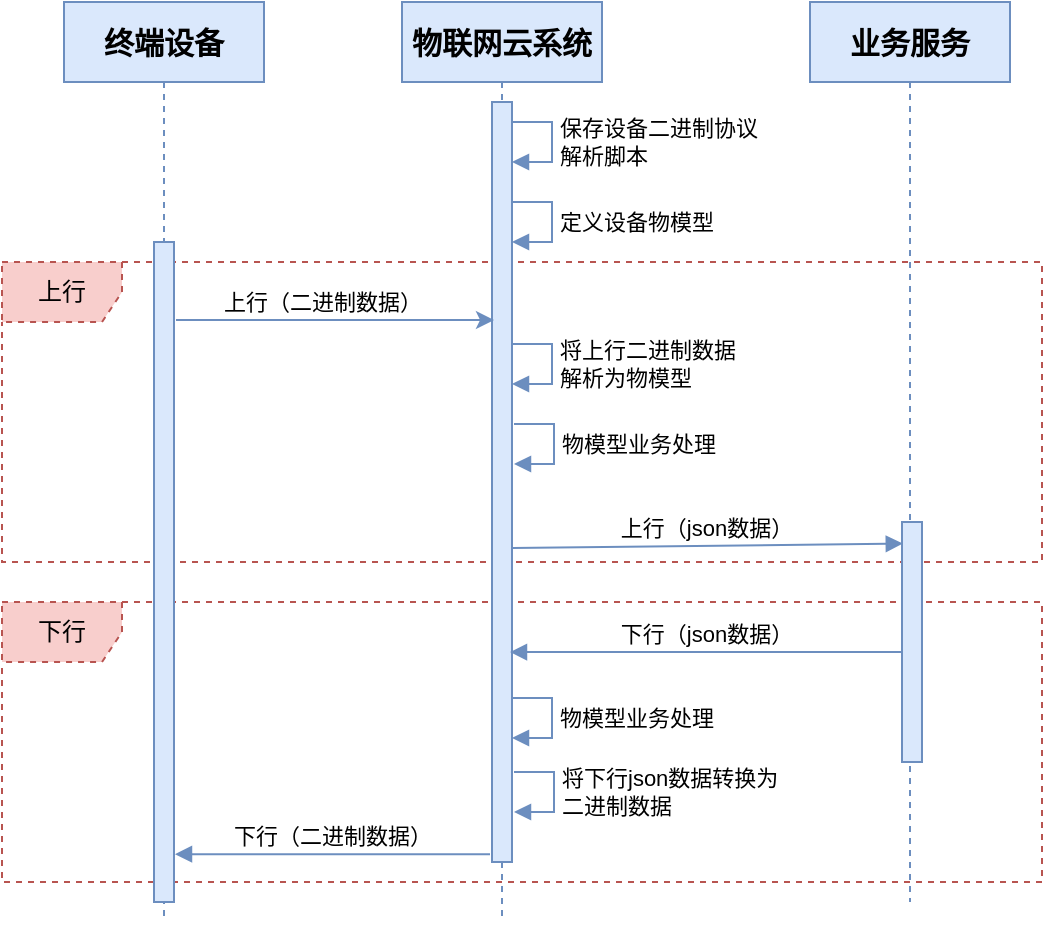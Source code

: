 <mxfile version="14.4.3" type="github">
  <diagram name="Page-1" id="13e1069c-82ec-6db2-03f1-153e76fe0fe0">
    <mxGraphModel dx="845" dy="533" grid="1" gridSize="10" guides="1" tooltips="1" connect="1" arrows="1" fold="1" page="1" pageScale="1" pageWidth="1100" pageHeight="850" background="#ffffff" math="0" shadow="0">
      <root>
        <mxCell id="0" />
        <mxCell id="1" parent="0" />
        <mxCell id="eDhqJT5U7gtRRGFcJq34-20" value="下行" style="shape=umlFrame;whiteSpace=wrap;html=1;dashed=1;fillColor=#f8cecc;strokeColor=#b85450;fontStyle=0" vertex="1" parent="1">
          <mxGeometry x="40" y="380" width="520" height="140" as="geometry" />
        </mxCell>
        <mxCell id="eDhqJT5U7gtRRGFcJq34-19" value="上行" style="shape=umlFrame;whiteSpace=wrap;html=1;dashed=1;fillColor=#f8cecc;strokeColor=#b85450;fontStyle=0" vertex="1" parent="1">
          <mxGeometry x="40" y="210" width="520" height="150" as="geometry" />
        </mxCell>
        <mxCell id="7baba1c4bc27f4b0-2" value="物联网云系统" style="shape=umlLifeline;perimeter=lifelinePerimeter;whiteSpace=wrap;html=1;container=1;collapsible=0;recursiveResize=0;outlineConnect=0;shadow=0;comic=0;labelBackgroundColor=none;strokeWidth=1;fontFamily=Verdana;fontSize=15;align=center;fillColor=#dae8fc;strokeColor=#6c8ebf;fontStyle=1" parent="1" vertex="1">
          <mxGeometry x="240" y="80" width="100" height="460" as="geometry" />
        </mxCell>
        <mxCell id="7baba1c4bc27f4b0-10" value="" style="html=1;points=[];perimeter=orthogonalPerimeter;shadow=0;comic=0;labelBackgroundColor=none;strokeWidth=1;fontFamily=Verdana;fontSize=12;align=center;fillColor=#dae8fc;strokeColor=#6c8ebf;fontStyle=0" parent="7baba1c4bc27f4b0-2" vertex="1">
          <mxGeometry x="45" y="50" width="10" height="380" as="geometry" />
        </mxCell>
        <mxCell id="eDhqJT5U7gtRRGFcJq34-7" value="&lt;div&gt;&lt;span style=&quot;font-size: 11px&quot;&gt;保存设备二进制&lt;/span&gt;协议&lt;/div&gt;&lt;div&gt;解析脚本&lt;/div&gt;" style="edgeStyle=orthogonalEdgeStyle;html=1;align=left;spacingLeft=2;endArrow=block;rounded=0;entryX=1;entryY=0;fillColor=#dae8fc;strokeColor=#6c8ebf;fontStyle=0" edge="1" parent="7baba1c4bc27f4b0-2">
          <mxGeometry relative="1" as="geometry">
            <mxPoint x="55" y="60" as="sourcePoint" />
            <Array as="points">
              <mxPoint x="75" y="60" />
            </Array>
            <mxPoint x="55" y="80" as="targetPoint" />
          </mxGeometry>
        </mxCell>
        <mxCell id="eDhqJT5U7gtRRGFcJq34-12" value="上行（json数据）" style="html=1;verticalAlign=bottom;endArrow=block;entryX=0.04;entryY=0.09;entryDx=0;entryDy=0;entryPerimeter=0;fillColor=#dae8fc;strokeColor=#6c8ebf;fontStyle=0" edge="1" parent="7baba1c4bc27f4b0-2" target="7baba1c4bc27f4b0-13">
          <mxGeometry width="80" relative="1" as="geometry">
            <mxPoint x="55" y="273" as="sourcePoint" />
            <mxPoint x="130" y="270" as="targetPoint" />
          </mxGeometry>
        </mxCell>
        <mxCell id="7baba1c4bc27f4b0-3" value="业务服务" style="shape=umlLifeline;perimeter=lifelinePerimeter;whiteSpace=wrap;html=1;container=1;collapsible=0;recursiveResize=0;outlineConnect=0;shadow=0;comic=0;labelBackgroundColor=none;strokeWidth=1;fontFamily=Verdana;fontSize=15;align=center;fillColor=#dae8fc;strokeColor=#6c8ebf;fontStyle=1" parent="1" vertex="1">
          <mxGeometry x="444" y="80" width="100" height="450" as="geometry" />
        </mxCell>
        <mxCell id="7baba1c4bc27f4b0-13" value="" style="html=1;points=[];perimeter=orthogonalPerimeter;shadow=0;comic=0;labelBackgroundColor=none;strokeWidth=1;fontFamily=Verdana;fontSize=12;align=center;fillColor=#dae8fc;strokeColor=#6c8ebf;fontStyle=0" parent="7baba1c4bc27f4b0-3" vertex="1">
          <mxGeometry x="46" y="260" width="10" height="120" as="geometry" />
        </mxCell>
        <mxCell id="7baba1c4bc27f4b0-8" value="终端设备" style="shape=umlLifeline;perimeter=lifelinePerimeter;whiteSpace=wrap;html=1;container=1;collapsible=0;recursiveResize=0;outlineConnect=0;shadow=0;comic=0;labelBackgroundColor=none;strokeWidth=1;fontFamily=Verdana;fontSize=15;align=center;fillColor=#dae8fc;strokeColor=#6c8ebf;fontStyle=1" parent="1" vertex="1">
          <mxGeometry x="71" y="80" width="100" height="460" as="geometry" />
        </mxCell>
        <mxCell id="7baba1c4bc27f4b0-9" value="" style="html=1;points=[];perimeter=orthogonalPerimeter;shadow=0;comic=0;labelBackgroundColor=none;strokeWidth=1;fontFamily=Verdana;fontSize=12;align=center;fillColor=#dae8fc;strokeColor=#6c8ebf;fontStyle=0" parent="7baba1c4bc27f4b0-8" vertex="1">
          <mxGeometry x="45" y="120" width="10" height="330" as="geometry" />
        </mxCell>
        <mxCell id="eDhqJT5U7gtRRGFcJq34-8" value="定义设备物模型" style="edgeStyle=orthogonalEdgeStyle;html=1;align=left;spacingLeft=2;endArrow=block;rounded=0;entryX=1;entryY=0;fillColor=#dae8fc;strokeColor=#6c8ebf;fontStyle=0" edge="1" parent="1">
          <mxGeometry relative="1" as="geometry">
            <mxPoint x="295" y="180" as="sourcePoint" />
            <Array as="points">
              <mxPoint x="315" y="180" />
            </Array>
            <mxPoint x="295" y="200" as="targetPoint" />
          </mxGeometry>
        </mxCell>
        <mxCell id="eDhqJT5U7gtRRGFcJq34-9" style="edgeStyle=orthogonalEdgeStyle;rounded=0;orthogonalLoop=1;jettySize=auto;html=1;fillColor=#dae8fc;strokeColor=#6c8ebf;fontStyle=0" edge="1" parent="1">
          <mxGeometry relative="1" as="geometry">
            <mxPoint x="127" y="239" as="sourcePoint" />
            <mxPoint x="286" y="239" as="targetPoint" />
          </mxGeometry>
        </mxCell>
        <mxCell id="eDhqJT5U7gtRRGFcJq34-10" value="上行（二进制数据）" style="edgeLabel;html=1;align=center;verticalAlign=middle;resizable=0;points=[];fontStyle=0" vertex="1" connectable="0" parent="eDhqJT5U7gtRRGFcJq34-9">
          <mxGeometry x="-0.598" relative="1" as="geometry">
            <mxPoint x="41" y="-9" as="offset" />
          </mxGeometry>
        </mxCell>
        <mxCell id="eDhqJT5U7gtRRGFcJq34-11" value="将上行二进制数据&lt;br&gt;解析为物模型" style="edgeStyle=orthogonalEdgeStyle;html=1;align=left;spacingLeft=2;endArrow=block;rounded=0;entryX=1;entryY=0;fillColor=#dae8fc;strokeColor=#6c8ebf;fontStyle=0" edge="1" parent="1">
          <mxGeometry relative="1" as="geometry">
            <mxPoint x="295" y="251" as="sourcePoint" />
            <Array as="points">
              <mxPoint x="315" y="251" />
            </Array>
            <mxPoint x="295" y="271" as="targetPoint" />
          </mxGeometry>
        </mxCell>
        <mxCell id="eDhqJT5U7gtRRGFcJq34-13" value="下行（json数据）" style="html=1;verticalAlign=bottom;endArrow=block;exitX=0;exitY=0.295;exitDx=0;exitDy=0;exitPerimeter=0;fillColor=#dae8fc;strokeColor=#6c8ebf;fontStyle=0" edge="1" parent="1">
          <mxGeometry width="80" relative="1" as="geometry">
            <mxPoint x="490" y="405.05" as="sourcePoint" />
            <mxPoint x="294" y="405.05" as="targetPoint" />
          </mxGeometry>
        </mxCell>
        <mxCell id="eDhqJT5U7gtRRGFcJq34-15" value="物模型业务处理" style="edgeStyle=orthogonalEdgeStyle;html=1;align=left;spacingLeft=2;endArrow=block;rounded=0;entryX=1;entryY=0;fillColor=#dae8fc;strokeColor=#6c8ebf;fontStyle=0" edge="1" parent="1">
          <mxGeometry relative="1" as="geometry">
            <mxPoint x="295" y="428" as="sourcePoint" />
            <Array as="points">
              <mxPoint x="315" y="428" />
            </Array>
            <mxPoint x="295" y="448" as="targetPoint" />
          </mxGeometry>
        </mxCell>
        <mxCell id="eDhqJT5U7gtRRGFcJq34-16" value="物模型业务处理" style="edgeStyle=orthogonalEdgeStyle;html=1;align=left;spacingLeft=2;endArrow=block;rounded=0;entryX=1;entryY=0;fillColor=#dae8fc;strokeColor=#6c8ebf;fontStyle=0" edge="1" parent="1">
          <mxGeometry relative="1" as="geometry">
            <mxPoint x="296" y="291" as="sourcePoint" />
            <Array as="points">
              <mxPoint x="316" y="291" />
            </Array>
            <mxPoint x="296" y="311" as="targetPoint" />
          </mxGeometry>
        </mxCell>
        <mxCell id="eDhqJT5U7gtRRGFcJq34-17" value="将下行json数据转换为&lt;br&gt;二进制数据" style="edgeStyle=orthogonalEdgeStyle;html=1;align=left;spacingLeft=2;endArrow=block;rounded=0;entryX=1;entryY=0;fillColor=#dae8fc;strokeColor=#6c8ebf;fontStyle=0" edge="1" parent="1">
          <mxGeometry relative="1" as="geometry">
            <mxPoint x="296" y="465" as="sourcePoint" />
            <Array as="points">
              <mxPoint x="316" y="465" />
            </Array>
            <mxPoint x="296" y="485" as="targetPoint" />
          </mxGeometry>
        </mxCell>
        <mxCell id="eDhqJT5U7gtRRGFcJq34-18" value="下行（二进制数据）" style="html=1;verticalAlign=bottom;endArrow=block;exitX=-0.2;exitY=0.966;exitDx=0;exitDy=0;exitPerimeter=0;fillColor=#dae8fc;strokeColor=#6c8ebf;fontStyle=0" edge="1" parent="1">
          <mxGeometry width="80" relative="1" as="geometry">
            <mxPoint x="284" y="506.08" as="sourcePoint" />
            <mxPoint x="126.5" y="506.08" as="targetPoint" />
          </mxGeometry>
        </mxCell>
      </root>
    </mxGraphModel>
  </diagram>
</mxfile>
